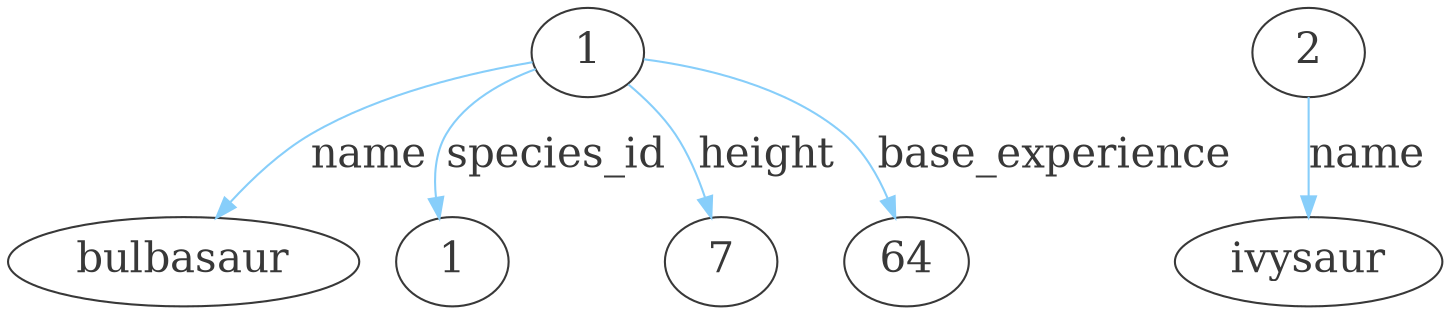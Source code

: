 digraph {
  graph [
   rankdir=TB
  ];
  node [
    style = "", fontsize = "20", fontcolor="grey22", color = "grey22", penwidth="1.0"
  ]
  edge [
    color="lightskyblue", fontcolor="grey22", penwidth="1.0", fontsize="20"
  ]

  bulbasaur1 [label="1"]
  "bulbasaur1" -> "bulbasaur"[label="name"]
  "bulbasaur1" -> "1"[label="species_id"]
  "bulbasaur1" -> "7"[label="height"]
  "bulbasaur1" -> "64"[label="base_experience"]

  ivysaur1 [label="2"]
  "ivysaur1" -> "ivysaur"[label="name"]
}
